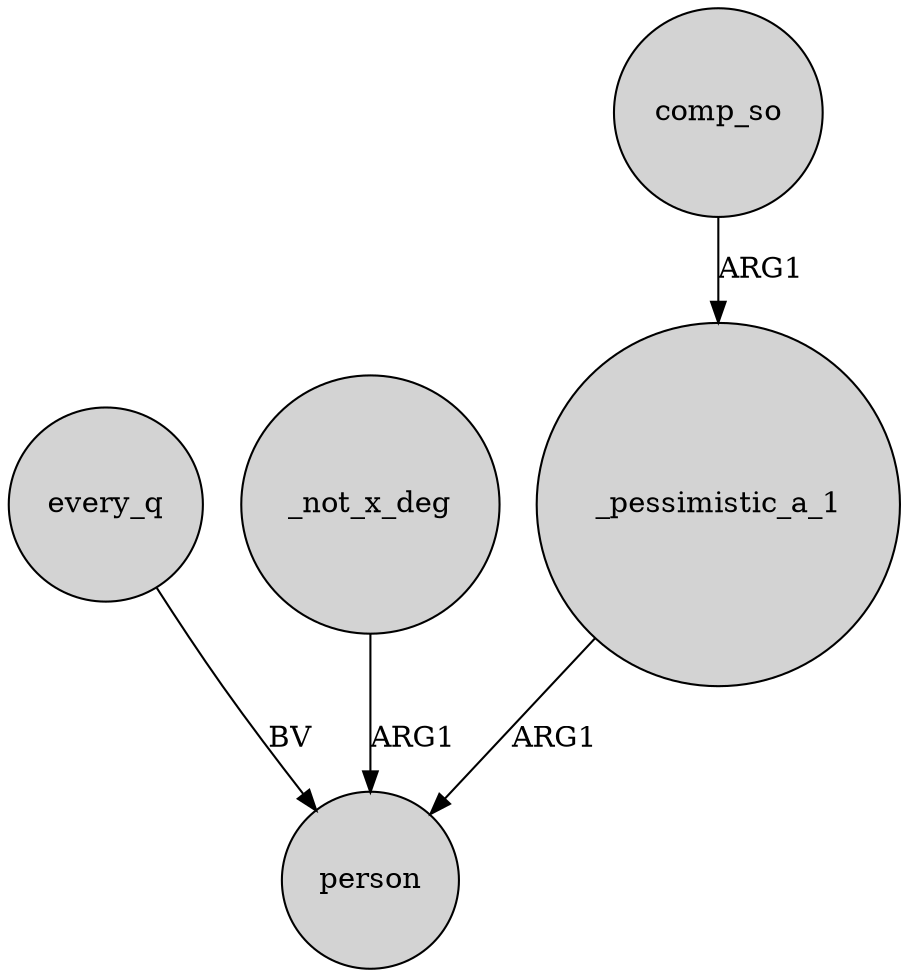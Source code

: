 digraph {
	node [shape=circle style=filled]
	_pessimistic_a_1 -> person [label=ARG1]
	every_q -> person [label=BV]
	comp_so -> _pessimistic_a_1 [label=ARG1]
	_not_x_deg -> person [label=ARG1]
}
